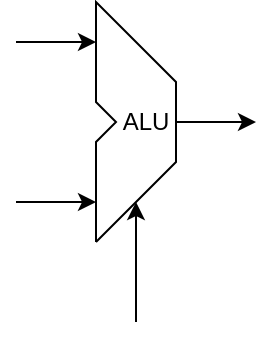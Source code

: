 <mxfile version="24.7.5">
  <diagram name="第 1 页" id="gv1MWXk4KOd7kw6uBpSe">
    <mxGraphModel dx="1147" dy="259" grid="1" gridSize="10" guides="1" tooltips="1" connect="1" arrows="1" fold="1" page="0" pageScale="1" pageWidth="827" pageHeight="1169" math="0" shadow="0">
      <root>
        <mxCell id="0" />
        <mxCell id="1" parent="0" />
        <mxCell id="J8rJPJgydi79p2WAYywH-15" value="" style="shape=parallelogram;perimeter=parallelogramPerimeter;whiteSpace=wrap;html=1;fixedSize=1;direction=south;size=40;strokeColor=none;portConstraintRotation=0;noLabel=0;fixedWidth=0;autosize=0;comic=0;treeMoving=0;" parent="1" vertex="1">
          <mxGeometry x="320" y="440" width="40" height="80" as="geometry" />
        </mxCell>
        <mxCell id="J8rJPJgydi79p2WAYywH-17" value="" style="shape=parallelogram;perimeter=parallelogramPerimeter;whiteSpace=wrap;html=1;fixedSize=1;direction=south;size=40;rotation=-180;flipV=1;strokeColor=none;" parent="1" vertex="1">
          <mxGeometry x="320" y="480" width="40" height="80" as="geometry" />
        </mxCell>
        <mxCell id="J8rJPJgydi79p2WAYywH-18" value="" style="endArrow=none;html=1;rounded=0;" parent="1" edge="1">
          <mxGeometry width="50" height="50" relative="1" as="geometry">
            <mxPoint x="320" y="560" as="sourcePoint" />
            <mxPoint x="320" y="560" as="targetPoint" />
            <Array as="points">
              <mxPoint x="360" y="520" />
              <mxPoint x="360" y="480" />
              <mxPoint x="320" y="440" />
              <mxPoint x="320" y="490" />
              <mxPoint x="330" y="500" />
              <mxPoint x="320" y="510" />
            </Array>
          </mxGeometry>
        </mxCell>
        <mxCell id="J8rJPJgydi79p2WAYywH-34" value="ALU" style="text;strokeColor=none;align=center;fillColor=none;html=1;verticalAlign=middle;whiteSpace=wrap;rounded=0;" parent="1" vertex="1">
          <mxGeometry x="325" y="495" width="40" height="10" as="geometry" />
        </mxCell>
        <mxCell id="9jG3xAgEG8C1TH-3oX52-1" value="" style="endArrow=classic;html=1;rounded=0;" edge="1" parent="1">
          <mxGeometry width="50" height="50" relative="1" as="geometry">
            <mxPoint x="360" y="500" as="sourcePoint" />
            <mxPoint x="400" y="500" as="targetPoint" />
          </mxGeometry>
        </mxCell>
        <mxCell id="9jG3xAgEG8C1TH-3oX52-4" value="" style="endArrow=classic;html=1;rounded=0;" edge="1" parent="1">
          <mxGeometry width="50" height="50" relative="1" as="geometry">
            <mxPoint x="340" y="600" as="sourcePoint" />
            <mxPoint x="340" y="540" as="targetPoint" />
          </mxGeometry>
        </mxCell>
        <mxCell id="9jG3xAgEG8C1TH-3oX52-5" value="" style="endArrow=classic;html=1;rounded=0;" edge="1" parent="1">
          <mxGeometry width="50" height="50" relative="1" as="geometry">
            <mxPoint x="280" y="460" as="sourcePoint" />
            <mxPoint x="320" y="460" as="targetPoint" />
          </mxGeometry>
        </mxCell>
        <mxCell id="9jG3xAgEG8C1TH-3oX52-6" value="" style="endArrow=classic;html=1;rounded=0;" edge="1" parent="1">
          <mxGeometry width="50" height="50" relative="1" as="geometry">
            <mxPoint x="280" y="540" as="sourcePoint" />
            <mxPoint x="320" y="540" as="targetPoint" />
          </mxGeometry>
        </mxCell>
      </root>
    </mxGraphModel>
  </diagram>
</mxfile>

